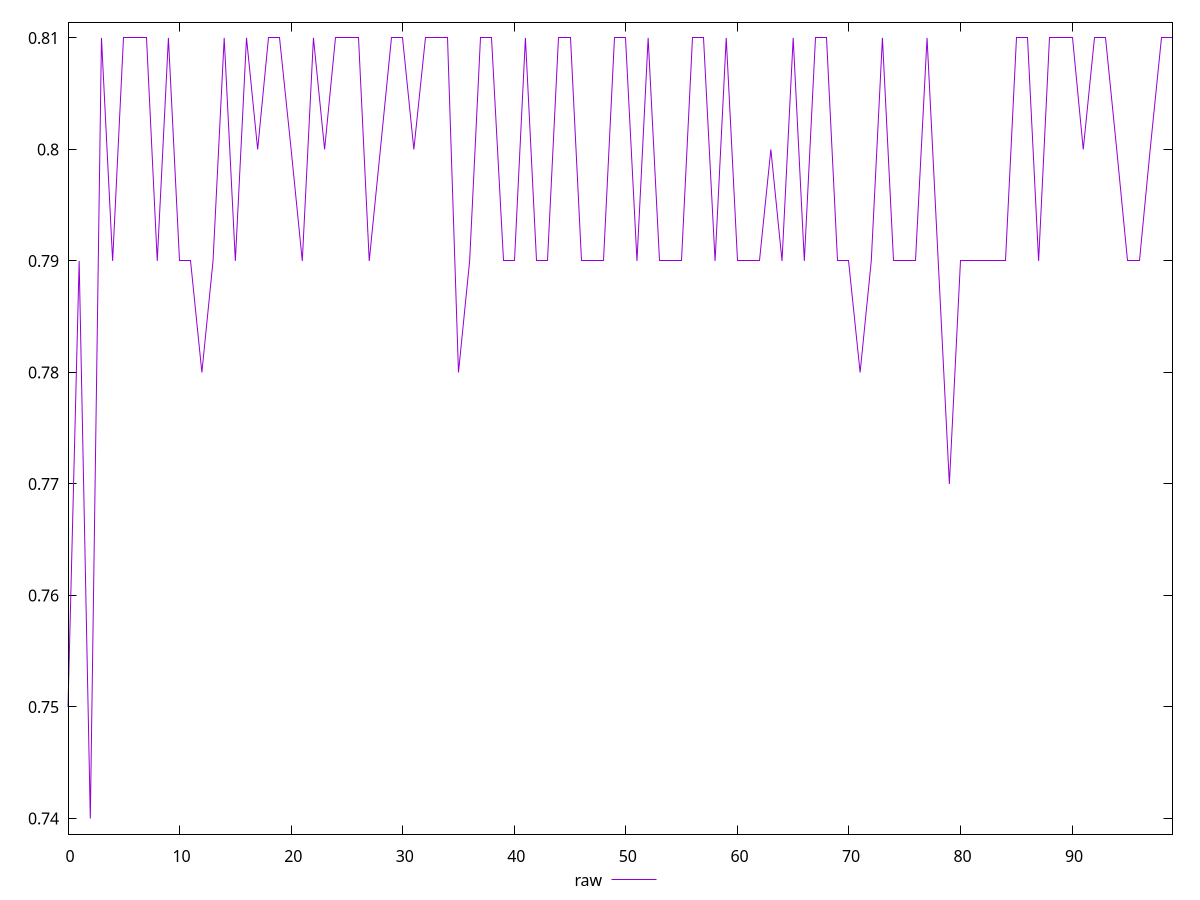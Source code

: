 reset

$raw <<EOF
0 0.75
1 0.79
2 0.74
3 0.81
4 0.79
5 0.81
6 0.81
7 0.81
8 0.79
9 0.81
10 0.79
11 0.79
12 0.78
13 0.79
14 0.81
15 0.79
16 0.81
17 0.8
18 0.81
19 0.81
20 0.8
21 0.79
22 0.81
23 0.8
24 0.81
25 0.81
26 0.81
27 0.79
28 0.8
29 0.81
30 0.81
31 0.8
32 0.81
33 0.81
34 0.81
35 0.78
36 0.79
37 0.81
38 0.81
39 0.79
40 0.79
41 0.81
42 0.79
43 0.79
44 0.81
45 0.81
46 0.79
47 0.79
48 0.79
49 0.81
50 0.81
51 0.79
52 0.81
53 0.79
54 0.79
55 0.79
56 0.81
57 0.81
58 0.79
59 0.81
60 0.79
61 0.79
62 0.79
63 0.8
64 0.79
65 0.81
66 0.79
67 0.81
68 0.81
69 0.79
70 0.79
71 0.78
72 0.79
73 0.81
74 0.79
75 0.79
76 0.79
77 0.81
78 0.79
79 0.77
80 0.79
81 0.79
82 0.79
83 0.79
84 0.79
85 0.81
86 0.81
87 0.79
88 0.81
89 0.81
90 0.81
91 0.8
92 0.81
93 0.81
94 0.8
95 0.79
96 0.79
97 0.8
98 0.81
99 0.81
EOF

set key outside below
set xrange [0:99]
set yrange [0.7386:0.8114]
set trange [0.7386:0.8114]
set terminal svg size 640, 500 enhanced background rgb 'white'
set output "report_00019_2021-02-10T18-14-37.922Z//meta/score/samples/pages+cached+noadtech+nomedia+nocss/raw/values.svg"

plot $raw title "raw" with line

reset
